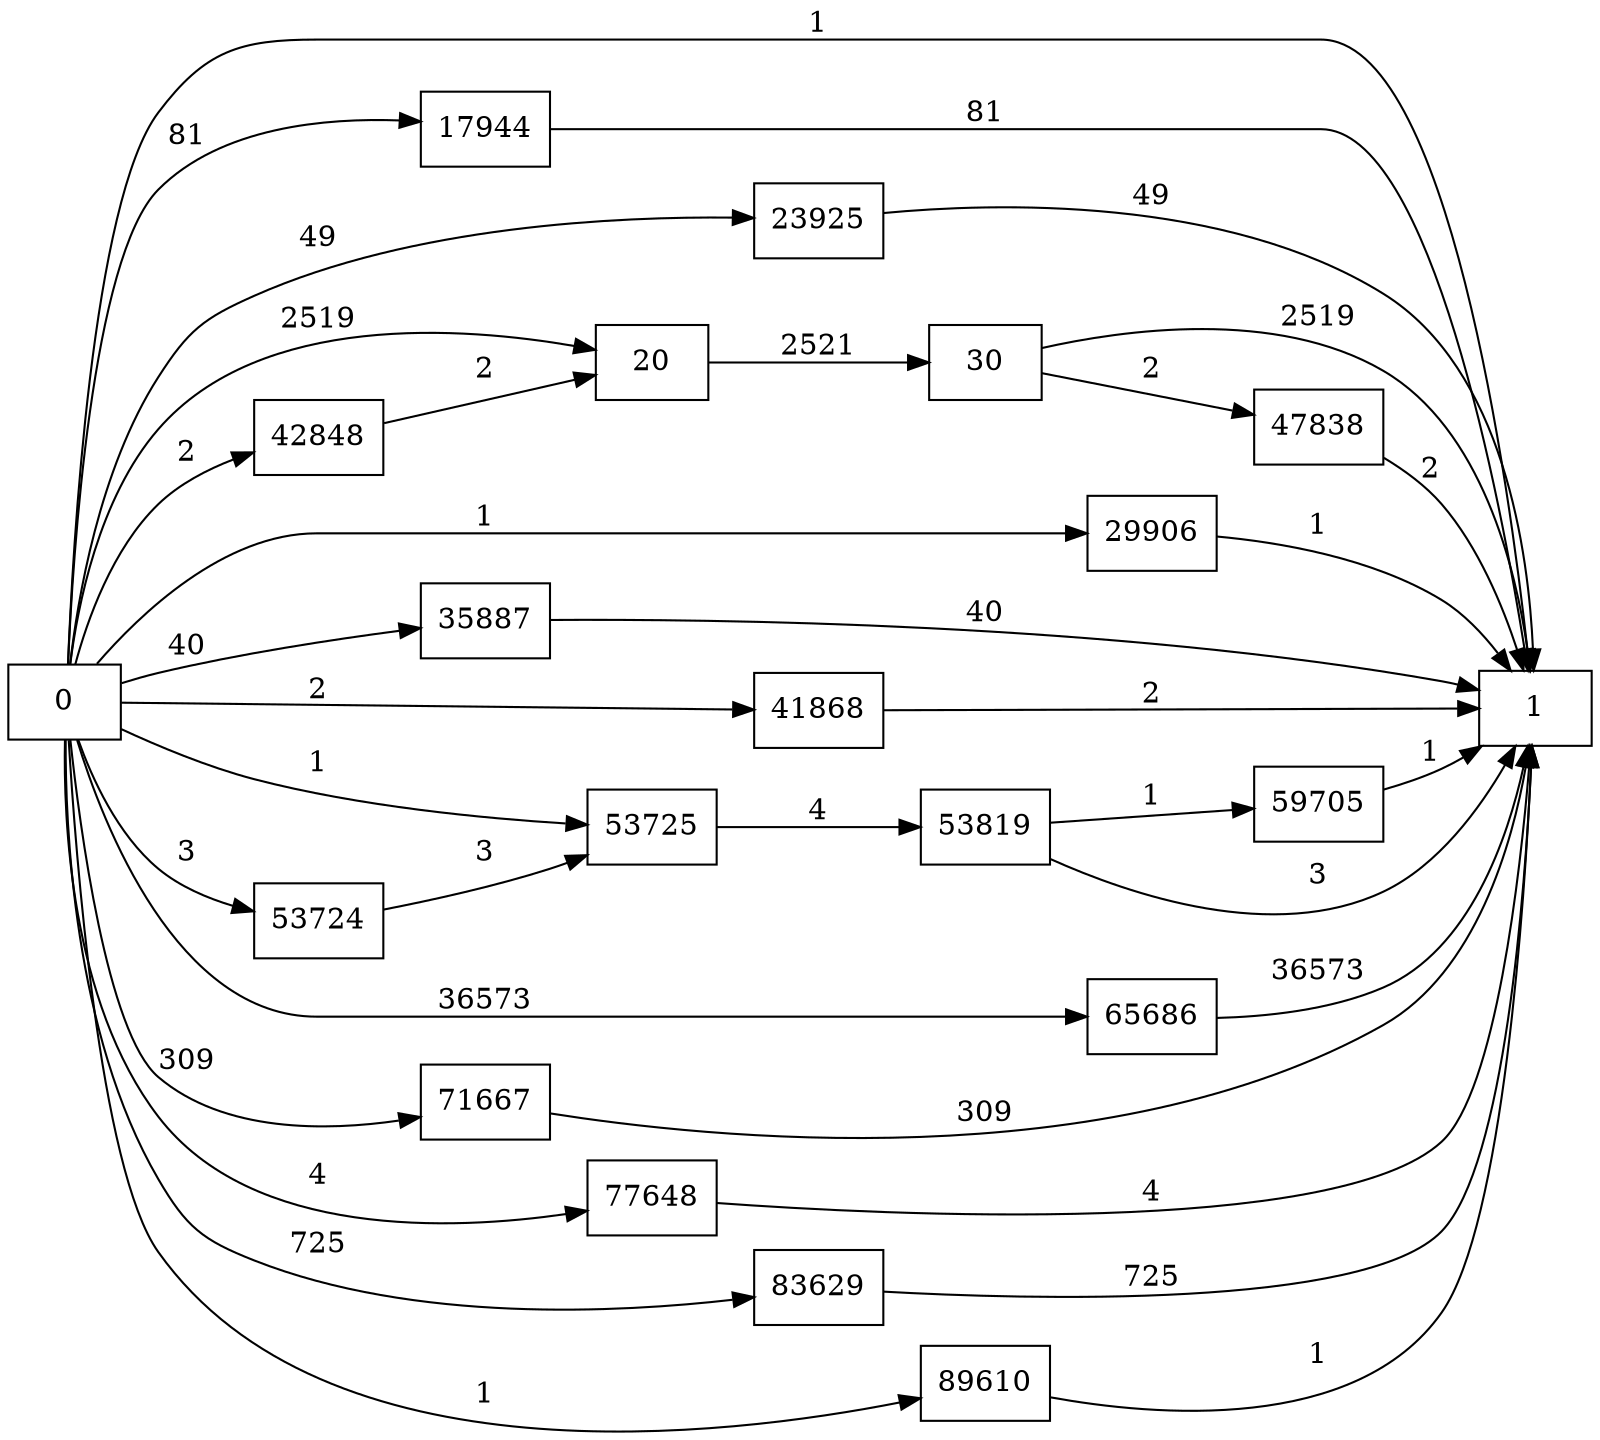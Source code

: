 digraph {
	graph [rankdir=LR]
	node [shape=rectangle]
	20 -> 30 [label=2521]
	30 -> 1 [label=2519]
	30 -> 47838 [label=2]
	17944 -> 1 [label=81]
	23925 -> 1 [label=49]
	29906 -> 1 [label=1]
	35887 -> 1 [label=40]
	41868 -> 1 [label=2]
	42848 -> 20 [label=2]
	47838 -> 1 [label=2]
	53724 -> 53725 [label=3]
	53725 -> 53819 [label=4]
	53819 -> 1 [label=3]
	53819 -> 59705 [label=1]
	59705 -> 1 [label=1]
	65686 -> 1 [label=36573]
	71667 -> 1 [label=309]
	77648 -> 1 [label=4]
	83629 -> 1 [label=725]
	89610 -> 1 [label=1]
	0 -> 53725 [label=1]
	0 -> 20 [label=2519]
	0 -> 1 [label=1]
	0 -> 17944 [label=81]
	0 -> 23925 [label=49]
	0 -> 29906 [label=1]
	0 -> 35887 [label=40]
	0 -> 41868 [label=2]
	0 -> 42848 [label=2]
	0 -> 53724 [label=3]
	0 -> 65686 [label=36573]
	0 -> 71667 [label=309]
	0 -> 77648 [label=4]
	0 -> 83629 [label=725]
	0 -> 89610 [label=1]
}
